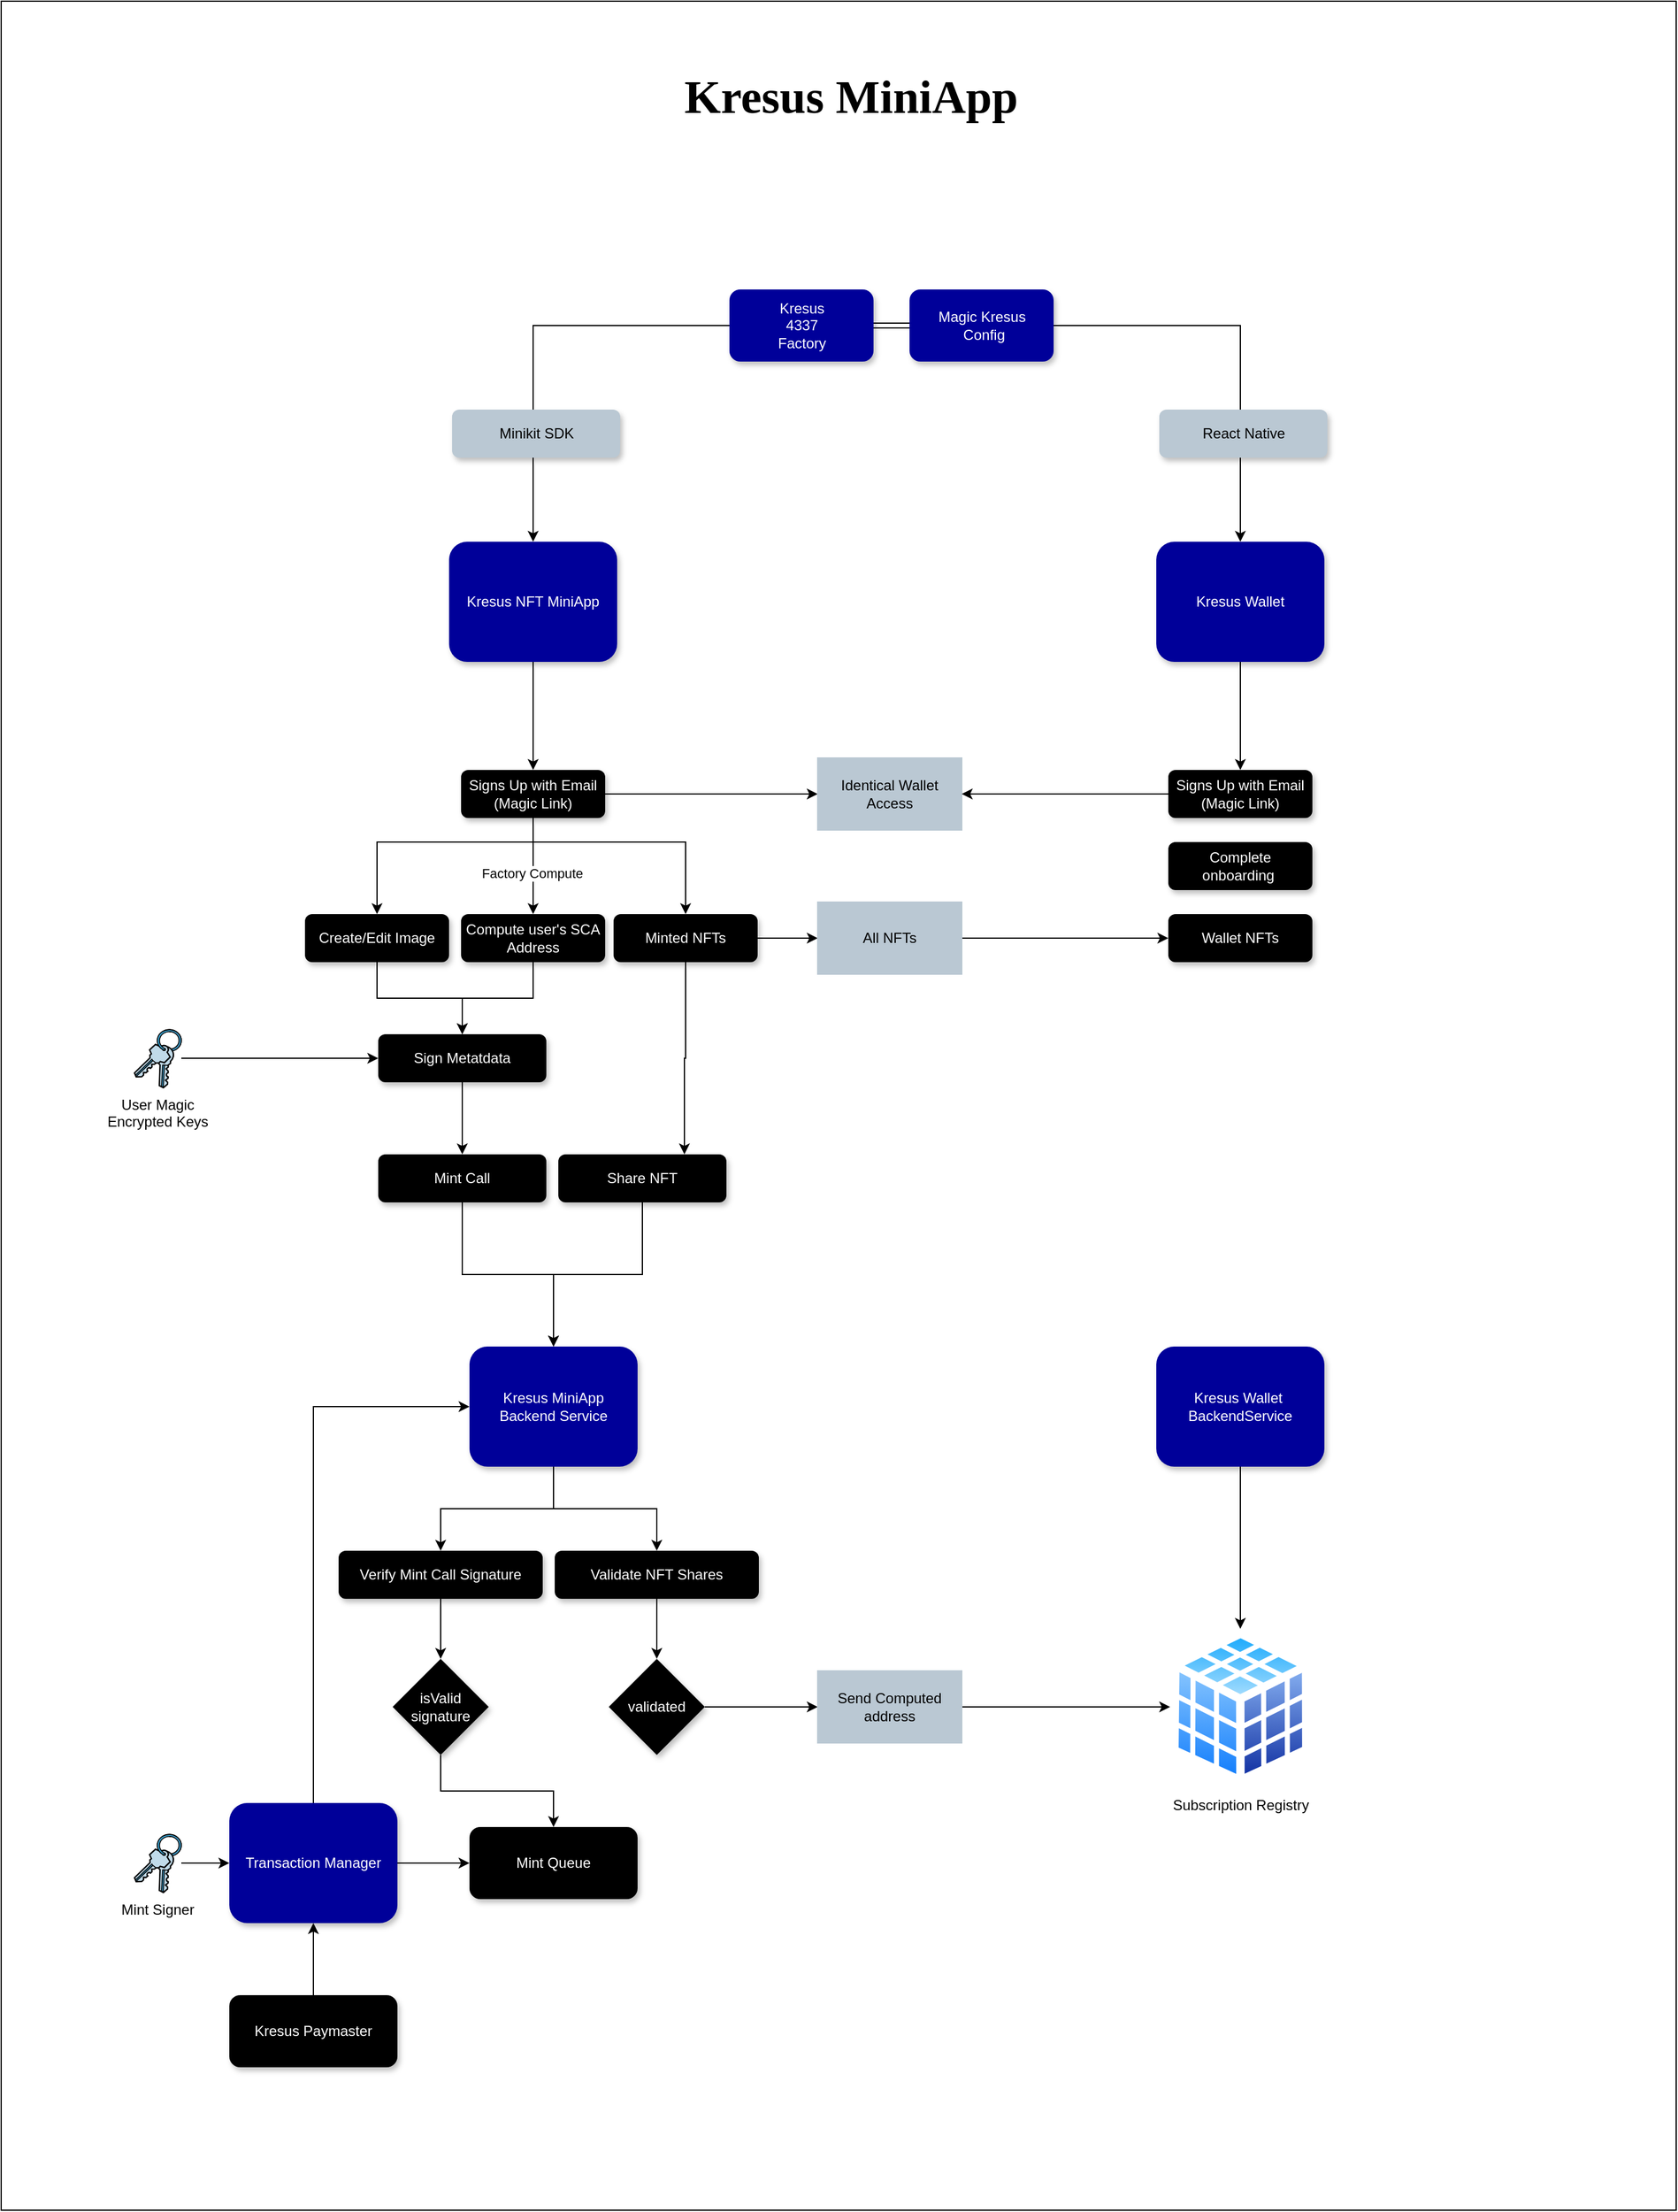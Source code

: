<mxfile version="26.1.1">
  <diagram name="Page-1" id="EKsOD42DdvIz5vcE3mQu">
    <mxGraphModel dx="2025" dy="1000" grid="1" gridSize="10" guides="1" tooltips="1" connect="1" arrows="1" fold="1" page="1" pageScale="1" pageWidth="850" pageHeight="1100" math="0" shadow="0">
      <root>
        <mxCell id="0" />
        <mxCell id="1" parent="0" />
        <mxCell id="NqGFsDSJCZWuU0SmbqEO-130" value="" style="rounded=0;whiteSpace=wrap;html=1;" vertex="1" parent="1">
          <mxGeometry x="220" y="60" width="1395" height="1839" as="geometry" />
        </mxCell>
        <mxCell id="NqGFsDSJCZWuU0SmbqEO-53" style="edgeStyle=orthogonalEdgeStyle;rounded=0;orthogonalLoop=1;jettySize=auto;html=1;" edge="1" parent="1" source="NqGFsDSJCZWuU0SmbqEO-23" target="NqGFsDSJCZWuU0SmbqEO-52">
          <mxGeometry relative="1" as="geometry" />
        </mxCell>
        <mxCell id="NqGFsDSJCZWuU0SmbqEO-112" style="edgeStyle=orthogonalEdgeStyle;rounded=0;orthogonalLoop=1;jettySize=auto;html=1;" edge="1" parent="1" source="NqGFsDSJCZWuU0SmbqEO-23" target="NqGFsDSJCZWuU0SmbqEO-26">
          <mxGeometry relative="1" as="geometry" />
        </mxCell>
        <mxCell id="NqGFsDSJCZWuU0SmbqEO-115" value="Factory Compute" style="edgeLabel;html=1;align=center;verticalAlign=middle;resizable=0;points=[];" vertex="1" connectable="0" parent="NqGFsDSJCZWuU0SmbqEO-112">
          <mxGeometry x="0.14" y="-1" relative="1" as="geometry">
            <mxPoint as="offset" />
          </mxGeometry>
        </mxCell>
        <mxCell id="NqGFsDSJCZWuU0SmbqEO-113" style="edgeStyle=orthogonalEdgeStyle;rounded=0;orthogonalLoop=1;jettySize=auto;html=1;" edge="1" parent="1" source="NqGFsDSJCZWuU0SmbqEO-23" target="NqGFsDSJCZWuU0SmbqEO-29">
          <mxGeometry relative="1" as="geometry">
            <Array as="points">
              <mxPoint x="663" y="760" />
              <mxPoint x="533" y="760" />
            </Array>
          </mxGeometry>
        </mxCell>
        <mxCell id="NqGFsDSJCZWuU0SmbqEO-114" style="edgeStyle=orthogonalEdgeStyle;rounded=0;orthogonalLoop=1;jettySize=auto;html=1;" edge="1" parent="1" source="NqGFsDSJCZWuU0SmbqEO-23" target="NqGFsDSJCZWuU0SmbqEO-110">
          <mxGeometry relative="1" as="geometry">
            <Array as="points">
              <mxPoint x="663" y="760" />
              <mxPoint x="790" y="760" />
            </Array>
          </mxGeometry>
        </mxCell>
        <mxCell id="NqGFsDSJCZWuU0SmbqEO-23" value="Signs Up with Email&lt;br&gt;(Magic Link)" style="rounded=1;whiteSpace=wrap;html=1;fillColor=#000000;fontColor=#FFFFFF;strokeColor=none;shadow=1;" vertex="1" parent="1">
          <mxGeometry x="603" y="700" width="120" height="40" as="geometry" />
        </mxCell>
        <mxCell id="NqGFsDSJCZWuU0SmbqEO-65" value="" style="edgeStyle=orthogonalEdgeStyle;rounded=0;orthogonalLoop=1;jettySize=auto;html=1;" edge="1" parent="1" source="NqGFsDSJCZWuU0SmbqEO-26" target="NqGFsDSJCZWuU0SmbqEO-64">
          <mxGeometry relative="1" as="geometry" />
        </mxCell>
        <mxCell id="NqGFsDSJCZWuU0SmbqEO-26" value="Compute user&#39;s SCA&lt;br&gt;Address" style="rounded=1;whiteSpace=wrap;html=1;fillColor=#000000;fontColor=#FFFFFF;strokeColor=none;shadow=1;" vertex="1" parent="1">
          <mxGeometry x="603" y="820" width="120" height="40" as="geometry" />
        </mxCell>
        <mxCell id="NqGFsDSJCZWuU0SmbqEO-66" value="" style="edgeStyle=orthogonalEdgeStyle;rounded=0;orthogonalLoop=1;jettySize=auto;html=1;" edge="1" parent="1" source="NqGFsDSJCZWuU0SmbqEO-29" target="NqGFsDSJCZWuU0SmbqEO-64">
          <mxGeometry relative="1" as="geometry" />
        </mxCell>
        <mxCell id="NqGFsDSJCZWuU0SmbqEO-29" value="Create/Edit Image" style="rounded=1;whiteSpace=wrap;html=1;fillColor=#000000;fontColor=#FFFFFF;strokeColor=none;shadow=1;" vertex="1" parent="1">
          <mxGeometry x="473" y="820" width="120" height="40" as="geometry" />
        </mxCell>
        <mxCell id="NqGFsDSJCZWuU0SmbqEO-44" value="" style="edgeStyle=orthogonalEdgeStyle;rounded=0;orthogonalLoop=1;jettySize=auto;html=1;shape=link;" edge="1" parent="1" source="NqGFsDSJCZWuU0SmbqEO-42">
          <mxGeometry relative="1" as="geometry">
            <mxPoint x="976.5" y="330" as="targetPoint" />
          </mxGeometry>
        </mxCell>
        <mxCell id="NqGFsDSJCZWuU0SmbqEO-122" style="edgeStyle=orthogonalEdgeStyle;rounded=0;orthogonalLoop=1;jettySize=auto;html=1;" edge="1" parent="1" source="NqGFsDSJCZWuU0SmbqEO-42" target="NqGFsDSJCZWuU0SmbqEO-120">
          <mxGeometry relative="1" as="geometry" />
        </mxCell>
        <mxCell id="NqGFsDSJCZWuU0SmbqEO-42" value="&lt;font style=&quot;color: rgb(255, 255, 255);&quot;&gt;Kresus&lt;br&gt;4337&lt;br&gt;Factory&lt;/font&gt;" style="rounded=1;whiteSpace=wrap;html=1;fillColor=light-dark(#000099, #ededed);strokeColor=none;shadow=1;" vertex="1" parent="1">
          <mxGeometry x="826.5" y="300" width="120" height="60" as="geometry" />
        </mxCell>
        <mxCell id="NqGFsDSJCZWuU0SmbqEO-123" style="edgeStyle=orthogonalEdgeStyle;rounded=0;orthogonalLoop=1;jettySize=auto;html=1;" edge="1" parent="1" source="NqGFsDSJCZWuU0SmbqEO-48" target="NqGFsDSJCZWuU0SmbqEO-121">
          <mxGeometry relative="1" as="geometry" />
        </mxCell>
        <mxCell id="NqGFsDSJCZWuU0SmbqEO-48" value="&lt;font style=&quot;color: rgb(255, 255, 255);&quot;&gt;Magic Kresus&lt;br&gt;&amp;nbsp;Config&lt;/font&gt;" style="rounded=1;whiteSpace=wrap;html=1;fillColor=light-dark(#000099, #ededed);strokeColor=none;shadow=1;" vertex="1" parent="1">
          <mxGeometry x="976.5" y="300" width="120" height="60" as="geometry" />
        </mxCell>
        <mxCell id="NqGFsDSJCZWuU0SmbqEO-49" value="Minikit SDK" style="rounded=1;whiteSpace=wrap;html=1;fillColor=#bac8d3;strokeColor=none;shadow=1;" vertex="1" parent="1">
          <mxGeometry x="595.5" y="400" width="140" height="40" as="geometry" />
        </mxCell>
        <mxCell id="NqGFsDSJCZWuU0SmbqEO-50" value="React Native" style="rounded=1;whiteSpace=wrap;html=1;fillColor=#bac8d3;strokeColor=none;shadow=1;" vertex="1" parent="1">
          <mxGeometry x="1184.5" y="400" width="140" height="40" as="geometry" />
        </mxCell>
        <mxCell id="NqGFsDSJCZWuU0SmbqEO-52" value="Identical Wallet Access" style="rounded=0;whiteSpace=wrap;html=1;strokeColor=light-dark(#bac8d3, #ededed);fillColor=light-dark(#bac8d3, #ededed);" vertex="1" parent="1">
          <mxGeometry x="900" y="690" width="120" height="60" as="geometry" />
        </mxCell>
        <mxCell id="NqGFsDSJCZWuU0SmbqEO-72" style="edgeStyle=orthogonalEdgeStyle;rounded=0;orthogonalLoop=1;jettySize=auto;html=1;" edge="1" parent="1" source="NqGFsDSJCZWuU0SmbqEO-63" target="NqGFsDSJCZWuU0SmbqEO-71">
          <mxGeometry relative="1" as="geometry" />
        </mxCell>
        <mxCell id="NqGFsDSJCZWuU0SmbqEO-63" value="Mint Call" style="rounded=1;whiteSpace=wrap;html=1;gradientColor=none;fillColor=#000000;fontColor=#FFFFFF;shadow=1;strokeColor=none;" vertex="1" parent="1">
          <mxGeometry x="534" y="1020" width="140" height="40" as="geometry" />
        </mxCell>
        <mxCell id="NqGFsDSJCZWuU0SmbqEO-67" value="" style="edgeStyle=orthogonalEdgeStyle;rounded=0;orthogonalLoop=1;jettySize=auto;html=1;" edge="1" parent="1" source="NqGFsDSJCZWuU0SmbqEO-64" target="NqGFsDSJCZWuU0SmbqEO-63">
          <mxGeometry relative="1" as="geometry" />
        </mxCell>
        <mxCell id="NqGFsDSJCZWuU0SmbqEO-64" value="Sign Metatdata" style="rounded=1;whiteSpace=wrap;html=1;gradientColor=none;fillColor=#000000;fontColor=#FFFFFF;shadow=1;strokeColor=none;" vertex="1" parent="1">
          <mxGeometry x="534" y="920" width="140" height="40" as="geometry" />
        </mxCell>
        <mxCell id="NqGFsDSJCZWuU0SmbqEO-69" style="edgeStyle=orthogonalEdgeStyle;rounded=0;orthogonalLoop=1;jettySize=auto;html=1;" edge="1" parent="1" source="NqGFsDSJCZWuU0SmbqEO-68" target="NqGFsDSJCZWuU0SmbqEO-64">
          <mxGeometry relative="1" as="geometry" />
        </mxCell>
        <mxCell id="NqGFsDSJCZWuU0SmbqEO-68" value="User Magic&lt;div&gt;Encrypted Keys&lt;/div&gt;" style="shape=mxgraph.cisco.misc.keys;html=1;pointerEvents=1;dashed=0;fillColor=#036897;strokeColor=#ffffff;strokeWidth=2;verticalLabelPosition=bottom;verticalAlign=top;align=center;outlineConnect=0;" vertex="1" parent="1">
          <mxGeometry x="330" y="915.5" width="40" height="49" as="geometry" />
        </mxCell>
        <mxCell id="NqGFsDSJCZWuU0SmbqEO-75" value="" style="edgeStyle=orthogonalEdgeStyle;rounded=0;orthogonalLoop=1;jettySize=auto;html=1;" edge="1" parent="1" source="NqGFsDSJCZWuU0SmbqEO-71" target="NqGFsDSJCZWuU0SmbqEO-73">
          <mxGeometry relative="1" as="geometry" />
        </mxCell>
        <mxCell id="NqGFsDSJCZWuU0SmbqEO-92" style="edgeStyle=orthogonalEdgeStyle;rounded=0;orthogonalLoop=1;jettySize=auto;html=1;entryX=0.5;entryY=0;entryDx=0;entryDy=0;" edge="1" parent="1" source="NqGFsDSJCZWuU0SmbqEO-71" target="NqGFsDSJCZWuU0SmbqEO-90">
          <mxGeometry relative="1" as="geometry" />
        </mxCell>
        <mxCell id="NqGFsDSJCZWuU0SmbqEO-71" value="Kresus MiniApp&lt;br&gt;Backend Service" style="rounded=1;whiteSpace=wrap;html=1;fillColor=#000099;strokeColor=none;labelBorderColor=none;fontColor=#FFFFFF;shadow=1;" vertex="1" parent="1">
          <mxGeometry x="610" y="1180" width="140" height="100" as="geometry" />
        </mxCell>
        <mxCell id="NqGFsDSJCZWuU0SmbqEO-77" value="" style="edgeStyle=orthogonalEdgeStyle;rounded=0;orthogonalLoop=1;jettySize=auto;html=1;" edge="1" parent="1" source="NqGFsDSJCZWuU0SmbqEO-73" target="NqGFsDSJCZWuU0SmbqEO-76">
          <mxGeometry relative="1" as="geometry" />
        </mxCell>
        <mxCell id="NqGFsDSJCZWuU0SmbqEO-73" value="Verify Mint Call Signature" style="rounded=1;whiteSpace=wrap;html=1;gradientColor=none;fillColor=#000000;fontColor=#FFFFFF;shadow=1;strokeColor=none;" vertex="1" parent="1">
          <mxGeometry x="501" y="1350" width="170" height="40" as="geometry" />
        </mxCell>
        <mxCell id="NqGFsDSJCZWuU0SmbqEO-85" value="" style="edgeStyle=orthogonalEdgeStyle;rounded=0;orthogonalLoop=1;jettySize=auto;html=1;" edge="1" parent="1" source="NqGFsDSJCZWuU0SmbqEO-76" target="NqGFsDSJCZWuU0SmbqEO-83">
          <mxGeometry relative="1" as="geometry" />
        </mxCell>
        <mxCell id="NqGFsDSJCZWuU0SmbqEO-76" value="isValid&lt;br&gt;signature" style="rhombus;whiteSpace=wrap;html=1;gradientColor=none;fillColor=#000000;fontColor=#FFFFFF;shadow=1;strokeColor=none;" vertex="1" parent="1">
          <mxGeometry x="546" y="1440" width="80" height="80" as="geometry" />
        </mxCell>
        <mxCell id="NqGFsDSJCZWuU0SmbqEO-84" value="" style="edgeStyle=orthogonalEdgeStyle;rounded=0;orthogonalLoop=1;jettySize=auto;html=1;" edge="1" parent="1" source="NqGFsDSJCZWuU0SmbqEO-78" target="NqGFsDSJCZWuU0SmbqEO-83">
          <mxGeometry relative="1" as="geometry" />
        </mxCell>
        <mxCell id="NqGFsDSJCZWuU0SmbqEO-86" style="edgeStyle=orthogonalEdgeStyle;rounded=0;orthogonalLoop=1;jettySize=auto;html=1;entryX=0;entryY=0.5;entryDx=0;entryDy=0;" edge="1" parent="1" source="NqGFsDSJCZWuU0SmbqEO-78" target="NqGFsDSJCZWuU0SmbqEO-71">
          <mxGeometry relative="1" as="geometry">
            <Array as="points">
              <mxPoint x="480" y="1230" />
            </Array>
          </mxGeometry>
        </mxCell>
        <mxCell id="NqGFsDSJCZWuU0SmbqEO-78" value="Transaction Manager" style="rounded=1;whiteSpace=wrap;html=1;fillColor=#000099;strokeColor=none;labelBorderColor=none;fontColor=#FFFFFF;shadow=1;" vertex="1" parent="1">
          <mxGeometry x="410" y="1560" width="140" height="100" as="geometry" />
        </mxCell>
        <mxCell id="NqGFsDSJCZWuU0SmbqEO-80" value="" style="edgeStyle=orthogonalEdgeStyle;rounded=0;orthogonalLoop=1;jettySize=auto;html=1;" edge="1" parent="1" source="NqGFsDSJCZWuU0SmbqEO-79" target="NqGFsDSJCZWuU0SmbqEO-78">
          <mxGeometry relative="1" as="geometry" />
        </mxCell>
        <mxCell id="NqGFsDSJCZWuU0SmbqEO-79" value="Mint Signer" style="shape=mxgraph.cisco.misc.keys;html=1;pointerEvents=1;dashed=0;fillColor=#036897;strokeColor=#ffffff;strokeWidth=2;verticalLabelPosition=bottom;verticalAlign=top;align=center;outlineConnect=0;" vertex="1" parent="1">
          <mxGeometry x="330" y="1585.5" width="40" height="49" as="geometry" />
        </mxCell>
        <mxCell id="NqGFsDSJCZWuU0SmbqEO-82" value="" style="edgeStyle=orthogonalEdgeStyle;rounded=0;orthogonalLoop=1;jettySize=auto;html=1;" edge="1" parent="1" source="NqGFsDSJCZWuU0SmbqEO-81" target="NqGFsDSJCZWuU0SmbqEO-78">
          <mxGeometry relative="1" as="geometry" />
        </mxCell>
        <mxCell id="NqGFsDSJCZWuU0SmbqEO-81" value="Kresus Paymaster" style="rounded=1;whiteSpace=wrap;html=1;fillColor=#000000;fontColor=#FFFFFF;shadow=1;strokeColor=none;" vertex="1" parent="1">
          <mxGeometry x="410" y="1720" width="140" height="60" as="geometry" />
        </mxCell>
        <mxCell id="NqGFsDSJCZWuU0SmbqEO-83" value="Mint Queue" style="rounded=1;whiteSpace=wrap;html=1;fillColor=#000000;fontColor=#FFFFFF;shadow=1;strokeColor=none;" vertex="1" parent="1">
          <mxGeometry x="610" y="1580" width="140" height="60" as="geometry" />
        </mxCell>
        <mxCell id="NqGFsDSJCZWuU0SmbqEO-89" style="edgeStyle=orthogonalEdgeStyle;rounded=0;orthogonalLoop=1;jettySize=auto;html=1;" edge="1" parent="1" source="NqGFsDSJCZWuU0SmbqEO-87" target="NqGFsDSJCZWuU0SmbqEO-71">
          <mxGeometry relative="1" as="geometry" />
        </mxCell>
        <mxCell id="NqGFsDSJCZWuU0SmbqEO-87" value="Share NFT" style="rounded=1;whiteSpace=wrap;html=1;gradientColor=none;fillColor=#000000;fontColor=#FFFFFF;shadow=1;strokeColor=none;" vertex="1" parent="1">
          <mxGeometry x="684" y="1020" width="140" height="40" as="geometry" />
        </mxCell>
        <mxCell id="NqGFsDSJCZWuU0SmbqEO-94" value="" style="edgeStyle=orthogonalEdgeStyle;rounded=0;orthogonalLoop=1;jettySize=auto;html=1;" edge="1" parent="1" source="NqGFsDSJCZWuU0SmbqEO-90" target="NqGFsDSJCZWuU0SmbqEO-93">
          <mxGeometry relative="1" as="geometry" />
        </mxCell>
        <mxCell id="NqGFsDSJCZWuU0SmbqEO-90" value="Validate NFT Shares" style="rounded=1;whiteSpace=wrap;html=1;gradientColor=none;fillColor=#000000;fontColor=#FFFFFF;shadow=1;strokeColor=none;" vertex="1" parent="1">
          <mxGeometry x="681" y="1350" width="170" height="40" as="geometry" />
        </mxCell>
        <mxCell id="NqGFsDSJCZWuU0SmbqEO-96" value="" style="edgeStyle=orthogonalEdgeStyle;rounded=0;orthogonalLoop=1;jettySize=auto;html=1;" edge="1" parent="1" source="NqGFsDSJCZWuU0SmbqEO-93" target="NqGFsDSJCZWuU0SmbqEO-95">
          <mxGeometry relative="1" as="geometry" />
        </mxCell>
        <mxCell id="NqGFsDSJCZWuU0SmbqEO-93" value="validated" style="rhombus;whiteSpace=wrap;html=1;gradientColor=none;fillColor=#000000;fontColor=#FFFFFF;shadow=1;strokeColor=none;" vertex="1" parent="1">
          <mxGeometry x="726" y="1440" width="80" height="80" as="geometry" />
        </mxCell>
        <mxCell id="NqGFsDSJCZWuU0SmbqEO-100" style="edgeStyle=orthogonalEdgeStyle;rounded=0;orthogonalLoop=1;jettySize=auto;html=1;entryX=0;entryY=0.5;entryDx=0;entryDy=0;" edge="1" parent="1" source="NqGFsDSJCZWuU0SmbqEO-95" target="NqGFsDSJCZWuU0SmbqEO-98">
          <mxGeometry relative="1" as="geometry" />
        </mxCell>
        <mxCell id="NqGFsDSJCZWuU0SmbqEO-95" value="Send Computed address" style="rounded=0;whiteSpace=wrap;html=1;strokeColor=light-dark(#bac8d3, #ededed);fillColor=light-dark(#bac8d3, #ededed);" vertex="1" parent="1">
          <mxGeometry x="900" y="1450" width="120" height="60" as="geometry" />
        </mxCell>
        <mxCell id="NqGFsDSJCZWuU0SmbqEO-99" style="edgeStyle=orthogonalEdgeStyle;rounded=0;orthogonalLoop=1;jettySize=auto;html=1;" edge="1" parent="1" source="NqGFsDSJCZWuU0SmbqEO-97" target="NqGFsDSJCZWuU0SmbqEO-98">
          <mxGeometry relative="1" as="geometry" />
        </mxCell>
        <mxCell id="NqGFsDSJCZWuU0SmbqEO-97" value="Kresus Wallet&amp;nbsp;&lt;div&gt;Backend&lt;span style=&quot;background-color: transparent; color: light-dark(rgb(255, 255, 255), rgb(18, 18, 18));&quot;&gt;Service&lt;/span&gt;&lt;/div&gt;" style="rounded=1;whiteSpace=wrap;html=1;fillColor=#000099;strokeColor=none;labelBorderColor=none;fontColor=#FFFFFF;shadow=1;" vertex="1" parent="1">
          <mxGeometry x="1182" y="1180" width="140" height="100" as="geometry" />
        </mxCell>
        <mxCell id="NqGFsDSJCZWuU0SmbqEO-98" value="Subscription Registry" style="image;aspect=fixed;perimeter=ellipsePerimeter;html=1;align=center;shadow=0;dashed=0;spacingTop=3;image=img/lib/active_directory/database_cube.svg;" vertex="1" parent="1">
          <mxGeometry x="1193.5" y="1415" width="117" height="130" as="geometry" />
        </mxCell>
        <mxCell id="NqGFsDSJCZWuU0SmbqEO-118" style="edgeStyle=orthogonalEdgeStyle;rounded=0;orthogonalLoop=1;jettySize=auto;html=1;entryX=0.75;entryY=0;entryDx=0;entryDy=0;" edge="1" parent="1" source="NqGFsDSJCZWuU0SmbqEO-110" target="NqGFsDSJCZWuU0SmbqEO-87">
          <mxGeometry relative="1" as="geometry">
            <Array as="points">
              <mxPoint x="790" y="940" />
              <mxPoint x="789" y="940" />
            </Array>
          </mxGeometry>
        </mxCell>
        <mxCell id="NqGFsDSJCZWuU0SmbqEO-128" value="" style="edgeStyle=orthogonalEdgeStyle;rounded=0;orthogonalLoop=1;jettySize=auto;html=1;" edge="1" parent="1" source="NqGFsDSJCZWuU0SmbqEO-110" target="NqGFsDSJCZWuU0SmbqEO-127">
          <mxGeometry relative="1" as="geometry" />
        </mxCell>
        <mxCell id="NqGFsDSJCZWuU0SmbqEO-110" value="Minted NFTs" style="rounded=1;whiteSpace=wrap;html=1;fillColor=#000000;fontColor=#FFFFFF;strokeColor=none;shadow=1;" vertex="1" parent="1">
          <mxGeometry x="730" y="820" width="120" height="40" as="geometry" />
        </mxCell>
        <mxCell id="NqGFsDSJCZWuU0SmbqEO-34" value="Complete onboarding&amp;nbsp;" style="rounded=1;whiteSpace=wrap;html=1;fillColor=#000000;strokeColor=none;shadow=1;fontColor=#FFFFFF;" vertex="1" parent="1">
          <mxGeometry x="1192" y="760" width="120" height="40" as="geometry" />
        </mxCell>
        <mxCell id="NqGFsDSJCZWuU0SmbqEO-35" value="Wallet NFTs" style="rounded=1;whiteSpace=wrap;html=1;fillColor=#000000;strokeColor=none;shadow=1;fontColor=#FFFFFF;" vertex="1" parent="1">
          <mxGeometry x="1192" y="820" width="120" height="40" as="geometry" />
        </mxCell>
        <mxCell id="NqGFsDSJCZWuU0SmbqEO-126" style="edgeStyle=orthogonalEdgeStyle;rounded=0;orthogonalLoop=1;jettySize=auto;html=1;" edge="1" parent="1" source="NqGFsDSJCZWuU0SmbqEO-119" target="NqGFsDSJCZWuU0SmbqEO-52">
          <mxGeometry relative="1" as="geometry" />
        </mxCell>
        <mxCell id="NqGFsDSJCZWuU0SmbqEO-119" value="Signs Up with Email&lt;br&gt;(Magic Link)" style="rounded=1;whiteSpace=wrap;html=1;fillColor=#000000;fontColor=#FFFFFF;strokeColor=none;shadow=1;" vertex="1" parent="1">
          <mxGeometry x="1192" y="700" width="120" height="40" as="geometry" />
        </mxCell>
        <mxCell id="NqGFsDSJCZWuU0SmbqEO-124" value="" style="edgeStyle=orthogonalEdgeStyle;rounded=0;orthogonalLoop=1;jettySize=auto;html=1;" edge="1" parent="1" source="NqGFsDSJCZWuU0SmbqEO-120" target="NqGFsDSJCZWuU0SmbqEO-23">
          <mxGeometry relative="1" as="geometry" />
        </mxCell>
        <mxCell id="NqGFsDSJCZWuU0SmbqEO-120" value="Kresus NFT MiniApp" style="rounded=1;whiteSpace=wrap;html=1;fillColor=#000099;strokeColor=none;labelBorderColor=none;fontColor=#FFFFFF;shadow=1;" vertex="1" parent="1">
          <mxGeometry x="593" y="510" width="140" height="100" as="geometry" />
        </mxCell>
        <mxCell id="NqGFsDSJCZWuU0SmbqEO-125" value="" style="edgeStyle=orthogonalEdgeStyle;rounded=0;orthogonalLoop=1;jettySize=auto;html=1;" edge="1" parent="1" source="NqGFsDSJCZWuU0SmbqEO-121" target="NqGFsDSJCZWuU0SmbqEO-119">
          <mxGeometry relative="1" as="geometry" />
        </mxCell>
        <mxCell id="NqGFsDSJCZWuU0SmbqEO-121" value="Kresus Wallet" style="rounded=1;whiteSpace=wrap;html=1;fillColor=#000099;strokeColor=none;labelBorderColor=none;fontColor=#FFFFFF;shadow=1;" vertex="1" parent="1">
          <mxGeometry x="1182" y="510" width="140" height="100" as="geometry" />
        </mxCell>
        <mxCell id="NqGFsDSJCZWuU0SmbqEO-129" style="edgeStyle=orthogonalEdgeStyle;rounded=0;orthogonalLoop=1;jettySize=auto;html=1;entryX=0;entryY=0.5;entryDx=0;entryDy=0;" edge="1" parent="1" source="NqGFsDSJCZWuU0SmbqEO-127" target="NqGFsDSJCZWuU0SmbqEO-35">
          <mxGeometry relative="1" as="geometry" />
        </mxCell>
        <mxCell id="NqGFsDSJCZWuU0SmbqEO-127" value="All NFTs" style="rounded=0;whiteSpace=wrap;html=1;strokeColor=light-dark(#bac8d3, #ededed);fillColor=light-dark(#bac8d3, #ededed);" vertex="1" parent="1">
          <mxGeometry x="900" y="810" width="120" height="60" as="geometry" />
        </mxCell>
        <mxCell id="NqGFsDSJCZWuU0SmbqEO-133" value="&lt;h1 style=&quot;margin-top: 0px;&quot;&gt;&lt;font style=&quot;font-size: 39px;&quot;&gt;Kresus MiniApp&lt;/font&gt;&lt;/h1&gt;" style="text;html=1;whiteSpace=wrap;overflow=hidden;rounded=0;shadow=1;glass=0;fontFamily=Verdana;" vertex="1" parent="1">
          <mxGeometry x="787" y="110" width="346" height="70" as="geometry" />
        </mxCell>
      </root>
    </mxGraphModel>
  </diagram>
</mxfile>
